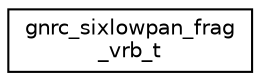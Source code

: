 digraph "Graphical Class Hierarchy"
{
 // LATEX_PDF_SIZE
  edge [fontname="Helvetica",fontsize="10",labelfontname="Helvetica",labelfontsize="10"];
  node [fontname="Helvetica",fontsize="10",shape=record];
  rankdir="LR";
  Node0 [label="gnrc_sixlowpan_frag\l_vrb_t",height=0.2,width=0.4,color="black", fillcolor="white", style="filled",URL="$structgnrc__sixlowpan__frag__vrb__t.html",tooltip="Representation of the virtual reassembly buffer entry."];
}
